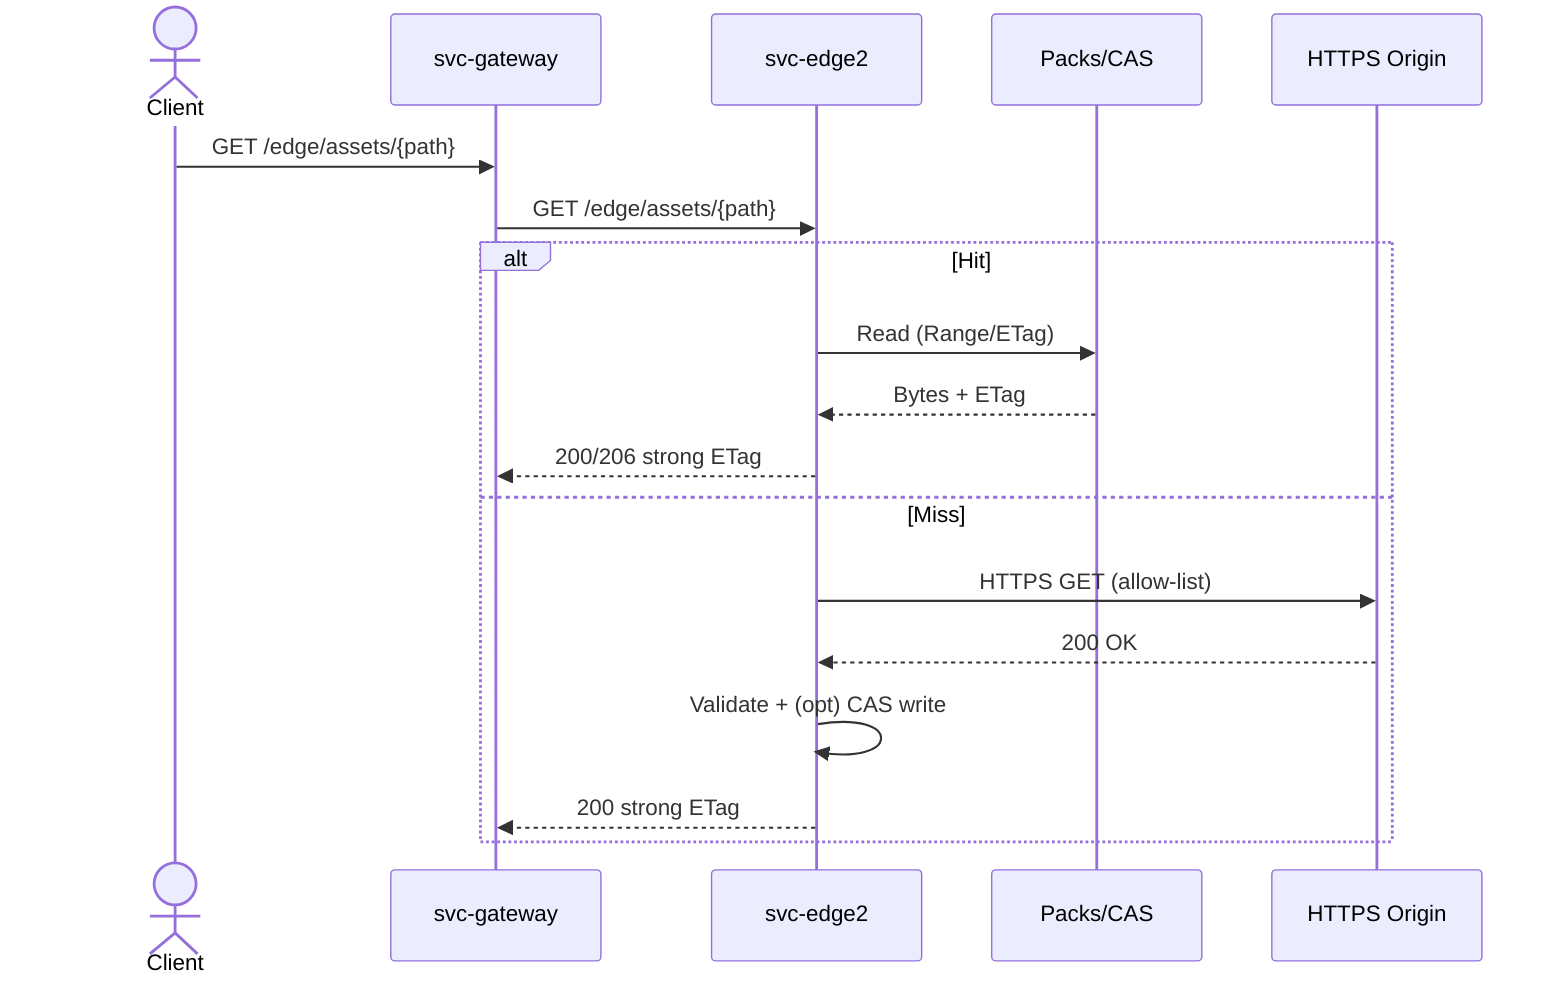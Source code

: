 sequenceDiagram
  actor Client
  participant GW as svc-gateway
  participant E as svc-edge2
  participant CAS as Packs/CAS
  participant O as HTTPS Origin
  Client->>GW: GET /edge/assets/{path}
  GW->>E: GET /edge/assets/{path}
  alt Hit
    E->>CAS: Read (Range/ETag)
    CAS-->>E: Bytes + ETag
    E-->>GW: 200/206 strong ETag
  else Miss
    E->>O: HTTPS GET (allow-list)
    O-->>E: 200 OK
    E->>E: Validate + (opt) CAS write
    E-->>GW: 200 strong ETag
  end